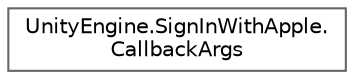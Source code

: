 digraph "Graphical Class Hierarchy"
{
 // LATEX_PDF_SIZE
  bgcolor="transparent";
  edge [fontname=Helvetica,fontsize=10,labelfontname=Helvetica,labelfontsize=10];
  node [fontname=Helvetica,fontsize=10,shape=box,height=0.2,width=0.4];
  rankdir="LR";
  Node0 [id="Node000000",label="UnityEngine.SignInWithApple.\lCallbackArgs",height=0.2,width=0.4,color="grey40", fillcolor="white", style="filled",URL="$struct_unity_engine_1_1_sign_in_with_apple_1_1_callback_args.html",tooltip=" "];
}
